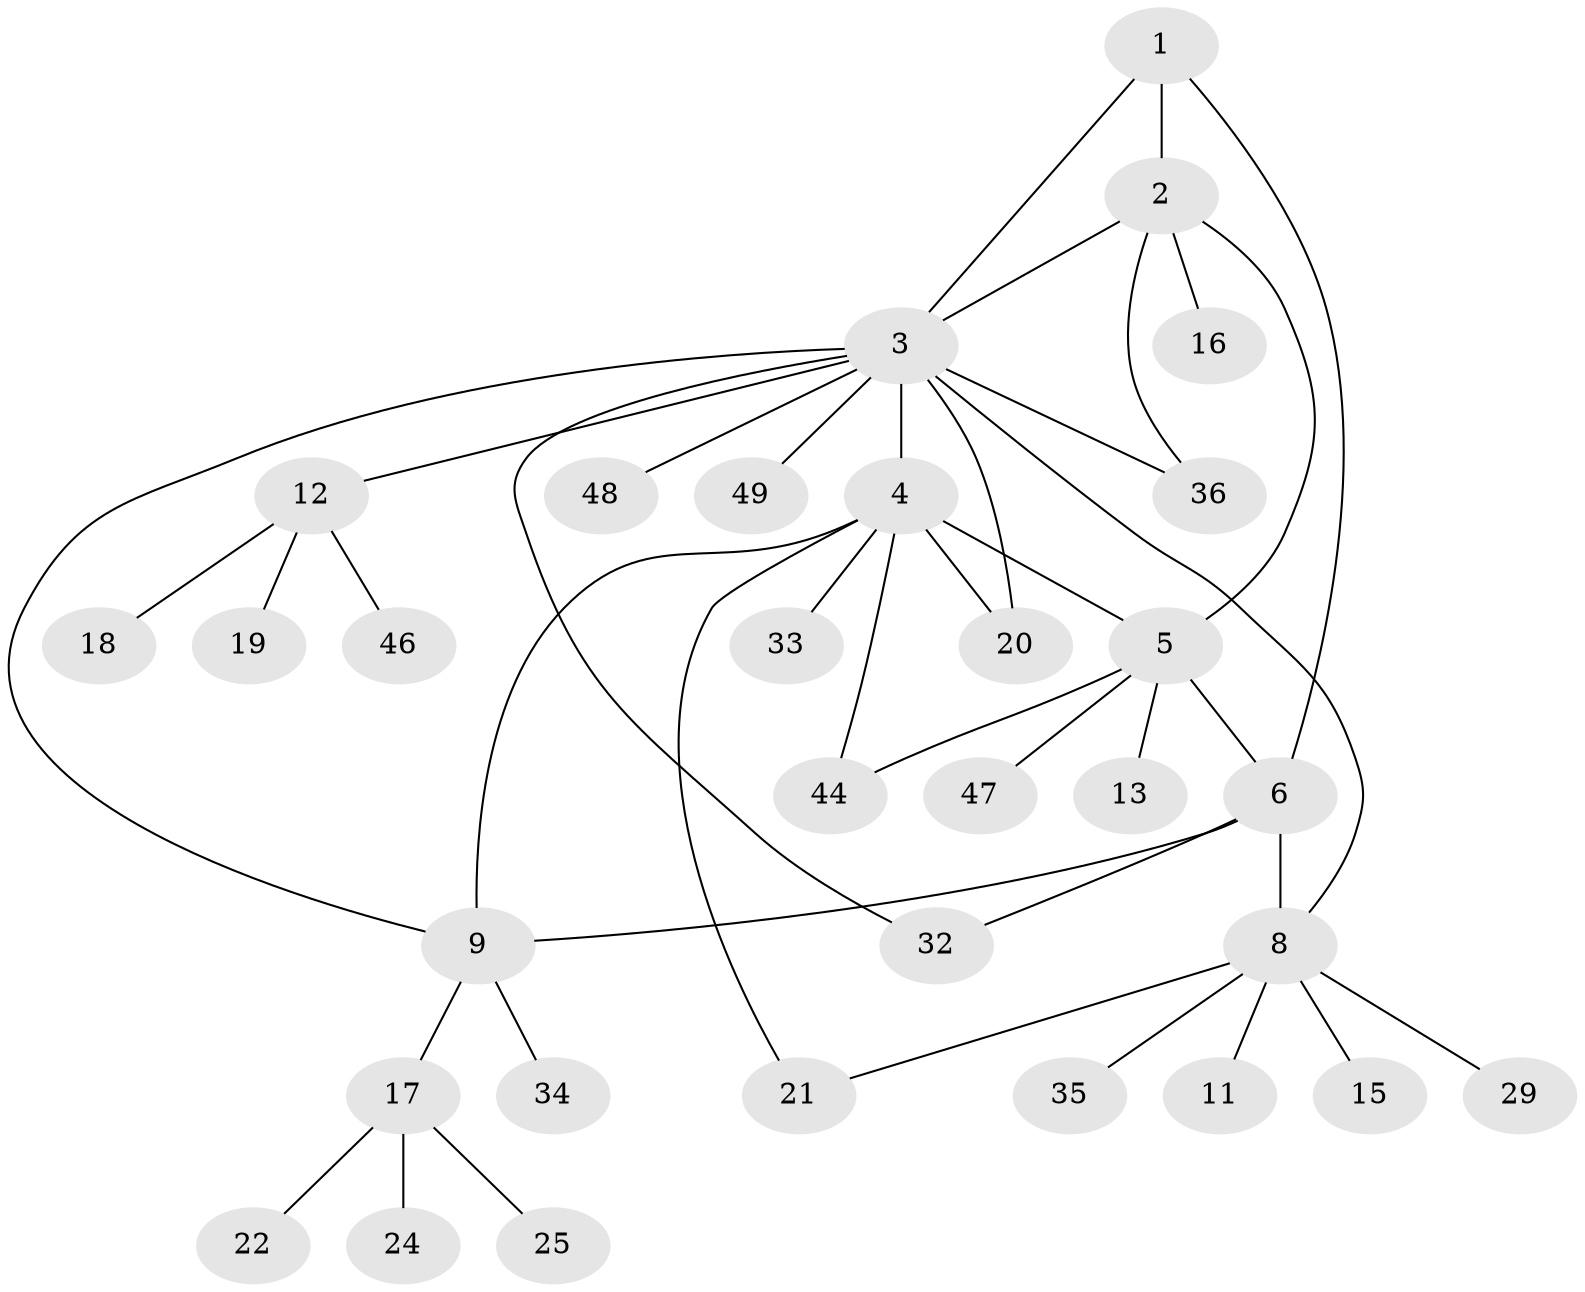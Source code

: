 // original degree distribution, {4: 0.04081632653061224, 6: 0.04081632653061224, 5: 0.061224489795918366, 7: 0.04081632653061224, 8: 0.04081632653061224, 3: 0.061224489795918366, 2: 0.1836734693877551, 1: 0.5306122448979592}
// Generated by graph-tools (version 1.1) at 2025/42/03/06/25 10:42:09]
// undirected, 32 vertices, 42 edges
graph export_dot {
graph [start="1"]
  node [color=gray90,style=filled];
  1 [super="+37"];
  2 [super="+41"];
  3 [super="+7"];
  4 [super="+45"];
  5 [super="+43"];
  6 [super="+10"];
  8 [super="+23"];
  9 [super="+14"];
  11 [super="+26"];
  12 [super="+38"];
  13 [super="+40"];
  15 [super="+30"];
  16 [super="+28"];
  17 [super="+27"];
  18;
  19 [super="+31"];
  20 [super="+42"];
  21 [super="+39"];
  22;
  24;
  25;
  29;
  32;
  33;
  34;
  35;
  36;
  44;
  46;
  47;
  48;
  49;
  1 -- 2;
  1 -- 6;
  1 -- 3;
  2 -- 3;
  2 -- 5;
  2 -- 16;
  2 -- 36;
  3 -- 4;
  3 -- 12;
  3 -- 32;
  3 -- 36;
  3 -- 8;
  3 -- 9;
  3 -- 48;
  3 -- 49;
  3 -- 20;
  4 -- 5;
  4 -- 9;
  4 -- 21;
  4 -- 33;
  4 -- 44;
  4 -- 20;
  5 -- 6;
  5 -- 13;
  5 -- 44;
  5 -- 47;
  6 -- 8;
  6 -- 32;
  6 -- 9;
  8 -- 11;
  8 -- 15;
  8 -- 21;
  8 -- 29;
  8 -- 35;
  9 -- 17;
  9 -- 34;
  12 -- 18;
  12 -- 19;
  12 -- 46;
  17 -- 22;
  17 -- 24;
  17 -- 25;
}
